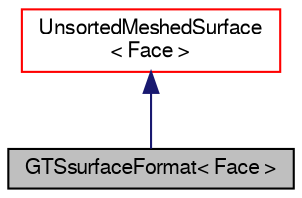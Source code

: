 digraph "GTSsurfaceFormat&lt; Face &gt;"
{
  bgcolor="transparent";
  edge [fontname="FreeSans",fontsize="10",labelfontname="FreeSans",labelfontsize="10"];
  node [fontname="FreeSans",fontsize="10",shape=record];
  Node12 [label="GTSsurfaceFormat\< Face \>",height=0.2,width=0.4,color="black", fillcolor="grey75", style="filled", fontcolor="black"];
  Node13 -> Node12 [dir="back",color="midnightblue",fontsize="10",style="solid",fontname="FreeSans"];
  Node13 [label="UnsortedMeshedSurface\l\< Face \>",height=0.2,width=0.4,color="red",URL="$a29574.html",tooltip="A surface geometry mesh, in which the surface zone information is conveyed by the &#39;zoneId&#39; associated..."];
}
